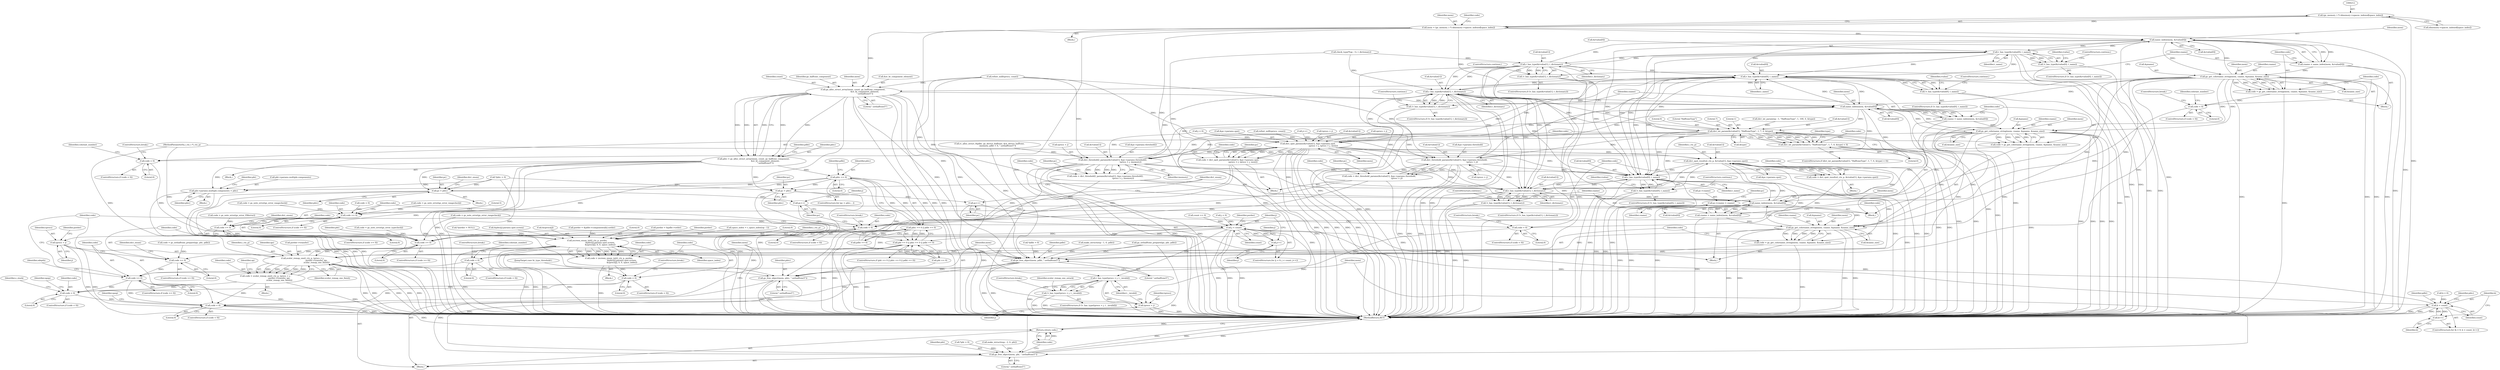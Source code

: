digraph "0_ghostscript_f5c7555c30393e64ec1f5ab0dfae5b55b3b3fc78@array" {
"1000211" [label="(Call,(gs_memory_t *) idmemory->spaces_indexed[space_index])"];
"1000209" [label="(Call,mem = (gs_memory_t *) idmemory->spaces_indexed[space_index])"];
"1000287" [label="(Call,name_index(mem, &rvalue[0]))"];
"1000269" [label="(Call,r_has_type(&rvalue[0], t_name))"];
"1000268" [label="(Call,!r_has_type(&rvalue[0], t_name))"];
"1000278" [label="(Call,r_has_type(&rvalue[1], t_dictionary))"];
"1000277" [label="(Call,!r_has_type(&rvalue[1], t_dictionary))"];
"1000455" [label="(Call,r_has_type(&rvalue[0], t_name))"];
"1000454" [label="(Call,!r_has_type(&rvalue[0], t_name))"];
"1000464" [label="(Call,r_has_type(&rvalue[1], t_dictionary))"];
"1000463" [label="(Call,!r_has_type(&rvalue[1], t_dictionary))"];
"1000473" [label="(Call,name_index(mem, &rvalue[0]))"];
"1000471" [label="(Call,cname = name_index(mem, &rvalue[0]))"];
"1000481" [label="(Call,gs_get_colorname_string(mem, cname, &pname, &name_size))"];
"1000479" [label="(Call,code = gs_get_colorname_string(mem, cname, &pname, &name_size))"];
"1000489" [label="(Call,code < 0)"];
"1000643" [label="(Call,code >= 0)"];
"1000686" [label="(Call,code >= 0)"];
"1000791" [label="(Call,code >= 0)"];
"1000983" [label="(Call,code < 0)"];
"1001013" [label="(Call,code < 0)"];
"1001029" [label="(Return,return code;)"];
"1000505" [label="(Call,pc->cname = cname)"];
"1000551" [label="(Call,dict_spot_params(&rvalue[1], &pc->params.spot,\n                                                sprocs + j, tprocs + j, mem))"];
"1000549" [label="(Call,code = dict_spot_params(&rvalue[1], &pc->params.spot,\n                                                sprocs + j, tprocs + j, mem))"];
"1000634" [label="(Call,code < 0)"];
"1000712" [label="(Call,r_has_type(&rvalue[0], t_name))"];
"1000711" [label="(Call,!r_has_type(&rvalue[0], t_name))"];
"1000721" [label="(Call,r_has_type(&rvalue[1], t_dictionary))"];
"1000720" [label="(Call,!r_has_type(&rvalue[1], t_dictionary))"];
"1000730" [label="(Call,name_index(mem, &rvalue[0]))"];
"1000728" [label="(Call,cname = name_index(mem, &rvalue[0]))"];
"1000738" [label="(Call,gs_get_colorname_string(mem, cname, &pname, &name_size))"];
"1000736" [label="(Call,code = gs_get_colorname_string(mem, cname, &pname, &name_size))"];
"1000746" [label="(Call,code < 0)"];
"1001017" [label="(Call,gs_free_object(mem, pdht, \".sethalftone5\"))"];
"1001021" [label="(Call,gs_free_object(mem, phtc, \".sethalftone5\"))"];
"1001025" [label="(Call,gs_free_object(mem, pht, \".sethalftone5\"))"];
"1000771" [label="(Call,dict_spot_results(i_ctx_p, &rvalue[1], &pc->params.spot))"];
"1000769" [label="(Call,code = dict_spot_results(i_ctx_p, &rvalue[1], &pc->params.spot))"];
"1000784" [label="(Call,code < 0)"];
"1000927" [label="(Call,zscreen_enum_init(i_ctx_p, porder,\n                                         &phtc[j].params.spot.screen,\n                                         &sprocs[j], 0, 0, space_index))"];
"1000925" [label="(Call,code = zscreen_enum_init(i_ctx_p, porder,\n                                         &phtc[j].params.spot.screen,\n                                         &sprocs[j], 0, 0, space_index))"];
"1000948" [label="(Call,code < 0)"];
"1000967" [label="(Call,zcolor_remap_one(i_ctx_p, tprocs + j,\n                                            porder->transfer, igs,\n                                            zcolor_remap_one_finish))"];
"1000965" [label="(Call,code = zcolor_remap_one(i_ctx_p, tprocs + j,\n                                            porder->transfer, igs,\n                                            zcolor_remap_one_finish))"];
"1000521" [label="(Call,dict_int_param(&rvalue[1], \"HalftoneType\", 1, 7, 0, &type))"];
"1000520" [label="(Call,dict_int_param(&rvalue[1], \"HalftoneType\", 1, 7, 0, &type) < 0)"];
"1000589" [label="(Call,dict_threshold_params(&rvalue[1], &pc->params.threshold,\n                                                        tprocs + j))"];
"1000587" [label="(Call,code = dict_threshold_params(&rvalue[1], &pc->params.threshold,\n                                                        tprocs + j))"];
"1000612" [label="(Call,dict_threshold2_params(&rvalue[1], &pc->params.threshold2,\n                                                        tprocs + j, imemory))"];
"1000610" [label="(Call,code = dict_threshold2_params(&rvalue[1], &pc->params.threshold2,\n                                                        tprocs + j, imemory))"];
"1000285" [label="(Call,cname = name_index(mem, &rvalue[0]))"];
"1000295" [label="(Call,gs_get_colorname_string(mem, cname, &pname, &name_size))"];
"1000293" [label="(Call,code = gs_get_colorname_string(mem, cname, &pname, &name_size))"];
"1000303" [label="(Call,code < 0)"];
"1000362" [label="(Call,code >= 0)"];
"1000424" [label="(Call,code >= 0)"];
"1000386" [label="(Call,gs_alloc_struct_array(mem, count, gs_halftone_component,\n                                     &st_ht_component_element,\n                                     \".sethalftone5\"))"];
"1000384" [label="(Call,phtc = gs_alloc_struct_array(mem, count, gs_halftone_component,\n                                     &st_ht_component_element,\n                                     \".sethalftone5\"))"];
"1000409" [label="(Call,phtc == 0)"];
"1000408" [label="(Call,phtc == 0 || pdht == 0)"];
"1000404" [label="(Call,pht == 0 || phtc == 0 || pdht == 0)"];
"1000437" [label="(Call,pc = phtc)"];
"1000638" [label="(Call,pc++)"];
"1000652" [label="(Call,pht->params.multiple.components = phtc)"];
"1000695" [label="(Call,pc = phtc)"];
"1000788" [label="(Call,pc++)"];
"1000852" [label="(Call,j < count)"];
"1000855" [label="(Call,j++)"];
"1000889" [label="(Call,k < count)"];
"1000892" [label="(Call,k++)"];
"1000955" [label="(Call,r_has_type(tprocs + j, t__invalid))"];
"1000954" [label="(Call,!r_has_type(tprocs + j, t__invalid))"];
"1000956" [label="(Call,tprocs + j)"];
"1000969" [label="(Call,tprocs + j)"];
"1000641" [label="(Identifier,j)"];
"1000465" [label="(Call,&rvalue[1])"];
"1000281" [label="(Identifier,rvalue)"];
"1000484" [label="(Call,&pname)"];
"1000404" [label="(Call,pht == 0 || phtc == 0 || pdht == 0)"];
"1000296" [label="(Identifier,mem)"];
"1000697" [label="(Identifier,phtc)"];
"1000640" [label="(Call,j++)"];
"1000409" [label="(Call,phtc == 0)"];
"1000710" [label="(ControlStructure,if (!r_has_type(&rvalue[0], t_name)))"];
"1000363" [label="(Identifier,code)"];
"1000425" [label="(Identifier,code)"];
"1000900" [label="(Identifier,pdht)"];
"1000637" [label="(ControlStructure,break;)"];
"1000687" [label="(Identifier,code)"];
"1000889" [label="(Call,k < count)"];
"1000613" [label="(Call,&rvalue[1])"];
"1000549" [label="(Call,code = dict_spot_params(&rvalue[1], &pc->params.spot,\n                                                sprocs + j, tprocs + j, mem))"];
"1000791" [label="(Call,code >= 0)"];
"1001028" [label="(Literal,\".sethalftone5\")"];
"1000462" [label="(ControlStructure,if (!r_has_type(&rvalue[1], t_dictionary)))"];
"1000839" [label="(Call,make_istruct(esp - 1, 0, pdht))"];
"1000386" [label="(Call,gs_alloc_struct_array(mem, count, gs_halftone_component,\n                                     &st_ht_component_element,\n                                     \".sethalftone5\"))"];
"1000267" [label="(ControlStructure,if (!r_has_type(&rvalue[0], t_name)))"];
"1000472" [label="(Identifier,cname)"];
"1000300" [label="(Call,&name_size)"];
"1000456" [label="(Call,&rvalue[0])"];
"1000726" [label="(Identifier,t_dictionary)"];
"1001027" [label="(Identifier,pht)"];
"1001014" [label="(Identifier,code)"];
"1000411" [label="(Literal,0)"];
"1000786" [label="(Literal,0)"];
"1000541" [label="(Block,)"];
"1000959" [label="(Identifier,t__invalid)"];
"1000967" [label="(Call,zcolor_remap_one(i_ctx_p, tprocs + j,\n                                            porder->transfer, igs,\n                                            zcolor_remap_one_finish))"];
"1000926" [label="(Identifier,code)"];
"1000785" [label="(Identifier,code)"];
"1000886" [label="(Call,k = 0)"];
"1000471" [label="(Call,cname = name_index(mem, &rvalue[0]))"];
"1000906" [label="(Call,porder = &pdht->components[k].corder)"];
"1000439" [label="(Identifier,phtc)"];
"1001017" [label="(Call,gs_free_object(mem, pdht, \".sethalftone5\"))"];
"1000638" [label="(Call,pc++)"];
"1000297" [label="(Identifier,cname)"];
"1000394" [label="(Identifier,pdht)"];
"1000646" [label="(Block,)"];
"1001026" [label="(Identifier,mem)"];
"1000145" [label="(Call,*pht = 0)"];
"1000413" [label="(Identifier,pdht)"];
"1000956" [label="(Call,tprocs + j)"];
"1000276" [label="(ControlStructure,if (!r_has_type(&rvalue[1], t_dictionary)))"];
"1000486" [label="(Call,&name_size)"];
"1000193" [label="(Call,check_type(*(op - 1), t_dictionary))"];
"1000746" [label="(Call,code < 0)"];
"1000720" [label="(Call,!r_has_type(&rvalue[1], t_dictionary))"];
"1000947" [label="(ControlStructure,if (code < 0))"];
"1000644" [label="(Identifier,code)"];
"1001016" [label="(Block,)"];
"1000978" [label="(Identifier,op)"];
"1000751" [label="(Identifier,colorant_number)"];
"1000605" [label="(Identifier,pc)"];
"1000927" [label="(Call,zscreen_enum_init(i_ctx_p, porder,\n                                         &phtc[j].params.spot.screen,\n                                         &sprocs[j], 0, 0, space_index))"];
"1000983" [label="(Call,code < 0)"];
"1000962" [label="(Identifier,zcolor_remap_one_ostack)"];
"1001018" [label="(Identifier,mem)"];
"1000748" [label="(Literal,0)"];
"1000610" [label="(Call,code = dict_threshold2_params(&rvalue[1], &pc->params.threshold2,\n                                                        tprocs + j, imemory))"];
"1000719" [label="(ControlStructure,if (!r_has_type(&rvalue[1], t_dictionary)))"];
"1000393" [label="(Call,rc_alloc_struct_0(pdht, gx_device_halftone, &st_device_halftone,\n                          imemory, pdht = 0, \".sethalftone5\"))"];
"1001025" [label="(Call,gs_free_object(mem, pht, \".sethalftone5\"))"];
"1000790" [label="(ControlStructure,if (code >= 0))"];
"1000944" [label="(Literal,0)"];
"1000392" [label="(Literal,\".sethalftone5\")"];
"1000920" [label="(Identifier,phtc)"];
"1000488" [label="(ControlStructure,if (code < 0))"];
"1000551" [label="(Call,dict_spot_params(&rvalue[1], &pc->params.spot,\n                                                sprocs + j, tprocs + j, mem))"];
"1000277" [label="(Call,!r_has_type(&rvalue[1], t_dictionary))"];
"1000543" [label="(Call,code = gs_note_error(gs_error_rangecheck))"];
"1000985" [label="(Literal,0)"];
"1000722" [label="(Call,&rvalue[1])"];
"1000789" [label="(Identifier,pc)"];
"1000696" [label="(Identifier,pc)"];
"1000455" [label="(Call,r_has_type(&rvalue[0], t_name))"];
"1000302" [label="(ControlStructure,if (code < 0))"];
"1000519" [label="(ControlStructure,if (dict_int_param(&rvalue[1], \"HalftoneType\", 1, 7, 0, &type) < 0))"];
"1000971" [label="(Identifier,j)"];
"1000213" [label="(Call,idmemory->spaces_indexed[space_index])"];
"1000385" [label="(Identifier,phtc)"];
"1000833" [label="(Call,make_istruct(esp - 2, 0, pht))"];
"1000210" [label="(Identifier,mem)"];
"1000975" [label="(Identifier,igs)"];
"1000868" [label="(Call,porder = &pdht->order)"];
"1000424" [label="(Call,code >= 0)"];
"1000893" [label="(Identifier,k)"];
"1000951" [label="(ControlStructure,break;)"];
"1000929" [label="(Identifier,porder)"];
"1000848" [label="(ControlStructure,for (j = 0; j < count; j++))"];
"1000953" [label="(ControlStructure,if (!r_has_type(tprocs + j, t__invalid)))"];
"1000770" [label="(Identifier,code)"];
"1000952" [label="(JumpTarget,case ht_type_threshold:)"];
"1000445" [label="(Identifier,dict_enum)"];
"1000955" [label="(Call,r_has_type(tprocs + j, t__invalid))"];
"1000948" [label="(Call,code < 0)"];
"1000364" [label="(Literal,0)"];
"1000688" [label="(Literal,0)"];
"1000417" [label="(Identifier,j)"];
"1000408" [label="(Call,phtc == 0 || pdht == 0)"];
"1000980" [label="(ControlStructure,break;)"];
"1000405" [label="(Call,pht == 0)"];
"1000203" [label="(Call,space_index = r_space_index(op - 1))"];
"1000712" [label="(Call,r_has_type(&rvalue[0], t_name))"];
"1000772" [label="(Identifier,i_ctx_p)"];
"1000284" [label="(ControlStructure,continue;)"];
"1000729" [label="(Identifier,cname)"];
"1000491" [label="(Literal,0)"];
"1000520" [label="(Call,dict_int_param(&rvalue[1], \"HalftoneType\", 1, 7, 0, &type) < 0)"];
"1000787" [label="(ControlStructure,break;)"];
"1001015" [label="(Literal,0)"];
"1000783" [label="(ControlStructure,if (code < 0))"];
"1000945" [label="(Literal,0)"];
"1000960" [label="(Block,)"];
"1000891" [label="(Identifier,count)"];
"1000219" [label="(Identifier,code)"];
"1000512" [label="(Identifier,pc)"];
"1000469" [label="(Identifier,t_dictionary)"];
"1000209" [label="(Call,mem = (gs_memory_t *) idmemory->spaces_indexed[space_index])"];
"1000275" [label="(ControlStructure,continue;)"];
"1001012" [label="(ControlStructure,if (code < 0))"];
"1000475" [label="(Call,&rvalue[0])"];
"1000685" [label="(ControlStructure,if (code >= 0))"];
"1000745" [label="(ControlStructure,if (code < 0))"];
"1000652" [label="(Call,pht->params.multiple.components = phtc)"];
"1000274" [label="(Identifier,t_name)"];
"1000134" [label="(Call,*phtc = 0)"];
"1000711" [label="(Call,!r_has_type(&rvalue[0], t_name))"];
"1000984" [label="(Identifier,code)"];
"1000298" [label="(Call,&pname)"];
"1000220" [label="(Call,dict_int_param(op - 1, \"HalftoneType\", 1, 100, 0, &type))"];
"1000982" [label="(ControlStructure,if (code < 0))"];
"1000470" [label="(ControlStructure,continue;)"];
"1000717" [label="(Identifier,t_name)"];
"1000473" [label="(Call,name_index(mem, &rvalue[0]))"];
"1000721" [label="(Call,r_has_type(&rvalue[1], t_dictionary))"];
"1000639" [label="(Identifier,pc)"];
"1001024" [label="(Literal,\".sethalftone5\")"];
"1000489" [label="(Call,code < 0)"];
"1000126" [label="(MethodParameterIn,i_ctx_t *i_ctx_p)"];
"1000768" [label="(Block,)"];
"1000532" [label="(Literal,0)"];
"1000633" [label="(ControlStructure,if (code < 0))"];
"1000730" [label="(Call,name_index(mem, &rvalue[0]))"];
"1000463" [label="(Call,!r_has_type(&rvalue[1], t_dictionary))"];
"1000303" [label="(Call,code < 0)"];
"1000341" [label="(Call,code = gs_note_error(gs_error_rangecheck))"];
"1000739" [label="(Identifier,mem)"];
"1000724" [label="(Identifier,rvalue)"];
"1000285" [label="(Call,cname = name_index(mem, &rvalue[0]))"];
"1000295" [label="(Call,gs_get_colorname_string(mem, cname, &pname, &name_size))"];
"1000269" [label="(Call,r_has_type(&rvalue[0], t_name))"];
"1000792" [label="(Identifier,code)"];
"1000849" [label="(Call,j = 0)"];
"1000474" [label="(Identifier,mem)"];
"1000255" [label="(Block,)"];
"1000727" [label="(ControlStructure,continue;)"];
"1000460" [label="(Identifier,t_name)"];
"1000695" [label="(Call,pc = phtc)"];
"1000279" [label="(Call,&rvalue[1])"];
"1000612" [label="(Call,dict_threshold2_params(&rvalue[1], &pc->params.threshold2,\n                                                        tprocs + j, imemory))"];
"1000771" [label="(Call,dict_spot_results(i_ctx_p, &rvalue[1], &pc->params.spot))"];
"1000740" [label="(Identifier,cname)"];
"1000600" [label="(Call,tprocs + j)"];
"1000550" [label="(Identifier,code)"];
"1000635" [label="(Identifier,code)"];
"1001022" [label="(Identifier,mem)"];
"1000426" [label="(Literal,0)"];
"1000885" [label="(ControlStructure,for (k = 0; k < count; k++))"];
"1000483" [label="(Identifier,cname)"];
"1000365" [label="(Block,)"];
"1000438" [label="(Identifier,pc)"];
"1000362" [label="(Call,code >= 0)"];
"1000925" [label="(Call,code = zscreen_enum_init(i_ctx_p, porder,\n                                         &phtc[j].params.spot.screen,\n                                         &sprocs[j], 0, 0, space_index))"];
"1000694" [label="(ControlStructure,for (pc = phtc; ; ))"];
"1000856" [label="(Identifier,j)"];
"1000283" [label="(Identifier,t_dictionary)"];
"1000565" [label="(Call,tprocs + j)"];
"1000268" [label="(Call,!r_has_type(&rvalue[0], t_name))"];
"1000588" [label="(Identifier,code)"];
"1000860" [label="(Identifier,porder)"];
"1000412" [label="(Call,pdht == 0)"];
"1000634" [label="(Call,code < 0)"];
"1000737" [label="(Identifier,code)"];
"1000972" [label="(Call,porder->transfer)"];
"1000698" [label="(Block,)"];
"1000387" [label="(Identifier,mem)"];
"1000853" [label="(Identifier,j)"];
"1000957" [label="(Identifier,tprocs)"];
"1000660" [label="(Identifier,phtc)"];
"1000954" [label="(Call,!r_has_type(tprocs + j, t__invalid))"];
"1000793" [label="(Literal,0)"];
"1000966" [label="(Identifier,code)"];
"1000270" [label="(Call,&rvalue[0])"];
"1000552" [label="(Call,&rvalue[1])"];
"1000797" [label="(Identifier,odepth)"];
"1000308" [label="(Identifier,colorant_number)"];
"1000464" [label="(Call,r_has_type(&rvalue[1], t_dictionary))"];
"1000973" [label="(Identifier,porder)"];
"1000691" [label="(Identifier,dict_enum)"];
"1000741" [label="(Call,&pname)"];
"1000305" [label="(Literal,0)"];
"1000357" [label="(Call,code = gs_note_error(gs_error_rangecheck))"];
"1000645" [label="(Literal,0)"];
"1000989" [label="(Identifier,o_stack)"];
"1000522" [label="(Call,&rvalue[1])"];
"1000494" [label="(Identifier,colorant_number)"];
"1000530" [label="(Call,&type)"];
"1000626" [label="(Identifier,imemory)"];
"1000211" [label="(Call,(gs_memory_t *) idmemory->spaces_indexed[space_index])"];
"1000287" [label="(Call,name_index(mem, &rvalue[0]))"];
"1000731" [label="(Identifier,mem)"];
"1000149" [label="(Call,*pdht = 0)"];
"1000371" [label="(Call,refset_null(tprocs, count))"];
"1000492" [label="(ControlStructure,break;)"];
"1000367" [label="(Literal,5)"];
"1000718" [label="(ControlStructure,continue;)"];
"1001032" [label="(Identifier,npop)"];
"1001030" [label="(Identifier,code)"];
"1000479" [label="(Call,code = gs_get_colorname_string(mem, cname, &pname, &name_size))"];
"1000642" [label="(ControlStructure,if (code >= 0))"];
"1000665" [label="(Identifier,pht)"];
"1000433" [label="(Block,)"];
"1000968" [label="(Identifier,i_ctx_p)"];
"1000304" [label="(Identifier,code)"];
"1000617" [label="(Call,&pc->params.threshold2)"];
"1000231" [label="(Call,code < 0)"];
"1001010" [label="(Identifier,npop)"];
"1000437" [label="(Call,pc = phtc)"];
"1000509" [label="(Identifier,cname)"];
"1000127" [label="(Block,)"];
"1000562" [label="(Call,sprocs + j)"];
"1000928" [label="(Identifier,i_ctx_p)"];
"1000859" [label="(Call,*porder = NULL)"];
"1000653" [label="(Call,pht->params.multiple.components)"];
"1000949" [label="(Identifier,code)"];
"1000390" [label="(Call,&st_ht_component_element)"];
"1000289" [label="(Call,&rvalue[0])"];
"1000587" [label="(Call,code = dict_threshold_params(&rvalue[1], &pc->params.threshold,\n                                                        tprocs + j))"];
"1000286" [label="(Identifier,cname)"];
"1000623" [label="(Call,tprocs + j)"];
"1000679" [label="(Call,code = gs_sethalftone_prepare(igs, pht, pdht))"];
"1000611" [label="(Identifier,code)"];
"1000403" [label="(ControlStructure,if (pht == 0 || phtc == 0 || pdht == 0))"];
"1000892" [label="(Call,k++)"];
"1000454" [label="(Call,!r_has_type(&rvalue[0], t_name))"];
"1000506" [label="(Call,pc->cname)"];
"1000490" [label="(Identifier,code)"];
"1000852" [label="(Call,j < count)"];
"1000361" [label="(ControlStructure,if (code >= 0))"];
"1000950" [label="(Literal,0)"];
"1000594" [label="(Call,&pc->params.threshold)"];
"1000529" [label="(Literal,0)"];
"1000590" [label="(Call,&rvalue[1])"];
"1000965" [label="(Call,code = zcolor_remap_one(i_ctx_p, tprocs + j,\n                                            porder->transfer, igs,\n                                            zcolor_remap_one_finish))"];
"1000556" [label="(Call,&pc->params.spot)"];
"1000480" [label="(Identifier,code)"];
"1000384" [label="(Call,phtc = gs_alloc_struct_array(mem, count, gs_halftone_component,\n                                     &st_ht_component_element,\n                                     \".sethalftone5\"))"];
"1000681" [label="(Call,gs_sethalftone_prepare(igs, pht, pdht))"];
"1000738" [label="(Call,gs_get_colorname_string(mem, cname, &pname, &name_size))"];
"1000526" [label="(Literal,\"HalftoneType\")"];
"1000294" [label="(Identifier,code)"];
"1000534" [label="(Call,code = gs_note_error(gs_error_typecheck))"];
"1000855" [label="(Call,j++)"];
"1000930" [label="(Call,&phtc[j].params.spot.screen)"];
"1000736" [label="(Call,code = gs_get_colorname_string(mem, cname, &pname, &name_size))"];
"1000777" [label="(Call,&pc->params.spot)"];
"1000923" [label="(Block,)"];
"1000528" [label="(Literal,7)"];
"1000348" [label="(Call,count == 0)"];
"1000784" [label="(Call,code < 0)"];
"1000769" [label="(Call,code = dict_spot_results(i_ctx_p, &rvalue[1], &pc->params.spot))"];
"1000713" [label="(Call,&rvalue[0])"];
"1001023" [label="(Identifier,phtc)"];
"1000440" [label="(Block,)"];
"1000946" [label="(Identifier,space_index)"];
"1000467" [label="(Identifier,rvalue)"];
"1000749" [label="(ControlStructure,break;)"];
"1000969" [label="(Call,tprocs + j)"];
"1000527" [label="(Literal,1)"];
"1000636" [label="(Literal,0)"];
"1000958" [label="(Identifier,j)"];
"1001021" [label="(Call,gs_free_object(mem, phtc, \".sethalftone5\"))"];
"1001029" [label="(Return,return code;)"];
"1000728" [label="(Call,cname = name_index(mem, &rvalue[0]))"];
"1000747" [label="(Identifier,code)"];
"1000940" [label="(Call,&sprocs[j])"];
"1000589" [label="(Call,dict_threshold_params(&rvalue[1], &pc->params.threshold,\n                                                        tprocs + j))"];
"1000629" [label="(Identifier,pc)"];
"1000574" [label="(Identifier,pc)"];
"1000429" [label="(Identifier,dict_enum)"];
"1000788" [label="(Call,pc++)"];
"1001042" [label="(MethodReturn,RET)"];
"1000643" [label="(Call,code >= 0)"];
"1000423" [label="(ControlStructure,if (code >= 0))"];
"1000743" [label="(Call,&name_size)"];
"1001019" [label="(Identifier,pdht)"];
"1000540" [label="(Identifier,type)"];
"1000732" [label="(Call,&rvalue[0])"];
"1000976" [label="(Identifier,zcolor_remap_one_finish)"];
"1000306" [label="(ControlStructure,break;)"];
"1000970" [label="(Identifier,tprocs)"];
"1000461" [label="(ControlStructure,continue;)"];
"1000521" [label="(Call,dict_int_param(&rvalue[1], \"HalftoneType\", 1, 7, 0, &type))"];
"1001013" [label="(Call,code < 0)"];
"1000453" [label="(ControlStructure,if (!r_has_type(&rvalue[0], t_name)))"];
"1001020" [label="(Literal,\".sethalftone5\")"];
"1000482" [label="(Identifier,mem)"];
"1000288" [label="(Identifier,mem)"];
"1000773" [label="(Call,&rvalue[1])"];
"1000505" [label="(Call,pc->cname = cname)"];
"1000278" [label="(Call,r_has_type(&rvalue[1], t_dictionary))"];
"1000535" [label="(Identifier,code)"];
"1000419" [label="(Call,code = gs_note_error(gs_error_VMerror))"];
"1000388" [label="(Identifier,count)"];
"1000389" [label="(Identifier,gs_halftone_component)"];
"1000686" [label="(Call,code >= 0)"];
"1000410" [label="(Identifier,phtc)"];
"1000434" [label="(Call,j = 0)"];
"1000702" [label="(Identifier,dict_enum)"];
"1000890" [label="(Identifier,k)"];
"1000568" [label="(Identifier,mem)"];
"1000481" [label="(Call,gs_get_colorname_string(mem, cname, &pname, &name_size))"];
"1000649" [label="(Identifier,pht)"];
"1000368" [label="(Call,refset_null(sprocs, count))"];
"1000293" [label="(Call,code = gs_get_colorname_string(mem, cname, &pname, &name_size))"];
"1000854" [label="(Identifier,count)"];
"1000211" -> "1000209"  [label="AST: "];
"1000211" -> "1000213"  [label="CFG: "];
"1000212" -> "1000211"  [label="AST: "];
"1000213" -> "1000211"  [label="AST: "];
"1000209" -> "1000211"  [label="CFG: "];
"1000211" -> "1001042"  [label="DDG: "];
"1000211" -> "1000209"  [label="DDG: "];
"1000209" -> "1000127"  [label="AST: "];
"1000210" -> "1000209"  [label="AST: "];
"1000219" -> "1000209"  [label="CFG: "];
"1000209" -> "1001042"  [label="DDG: "];
"1000209" -> "1001042"  [label="DDG: "];
"1000209" -> "1000287"  [label="DDG: "];
"1000209" -> "1000386"  [label="DDG: "];
"1000209" -> "1000473"  [label="DDG: "];
"1000209" -> "1000730"  [label="DDG: "];
"1000209" -> "1001017"  [label="DDG: "];
"1000287" -> "1000285"  [label="AST: "];
"1000287" -> "1000289"  [label="CFG: "];
"1000288" -> "1000287"  [label="AST: "];
"1000289" -> "1000287"  [label="AST: "];
"1000285" -> "1000287"  [label="CFG: "];
"1000287" -> "1001042"  [label="DDG: "];
"1000287" -> "1000269"  [label="DDG: "];
"1000287" -> "1000285"  [label="DDG: "];
"1000287" -> "1000285"  [label="DDG: "];
"1000295" -> "1000287"  [label="DDG: "];
"1000269" -> "1000287"  [label="DDG: "];
"1000278" -> "1000287"  [label="DDG: "];
"1000287" -> "1000295"  [label="DDG: "];
"1000287" -> "1000455"  [label="DDG: "];
"1000287" -> "1000712"  [label="DDG: "];
"1000269" -> "1000268"  [label="AST: "];
"1000269" -> "1000274"  [label="CFG: "];
"1000270" -> "1000269"  [label="AST: "];
"1000274" -> "1000269"  [label="AST: "];
"1000268" -> "1000269"  [label="CFG: "];
"1000269" -> "1001042"  [label="DDG: "];
"1000269" -> "1001042"  [label="DDG: "];
"1000269" -> "1000268"  [label="DDG: "];
"1000269" -> "1000268"  [label="DDG: "];
"1000278" -> "1000269"  [label="DDG: "];
"1000269" -> "1000278"  [label="DDG: "];
"1000269" -> "1000455"  [label="DDG: "];
"1000269" -> "1000455"  [label="DDG: "];
"1000269" -> "1000712"  [label="DDG: "];
"1000269" -> "1000712"  [label="DDG: "];
"1000268" -> "1000267"  [label="AST: "];
"1000275" -> "1000268"  [label="CFG: "];
"1000281" -> "1000268"  [label="CFG: "];
"1000268" -> "1001042"  [label="DDG: "];
"1000268" -> "1001042"  [label="DDG: "];
"1000278" -> "1000277"  [label="AST: "];
"1000278" -> "1000283"  [label="CFG: "];
"1000279" -> "1000278"  [label="AST: "];
"1000283" -> "1000278"  [label="AST: "];
"1000277" -> "1000278"  [label="CFG: "];
"1000278" -> "1001042"  [label="DDG: "];
"1000278" -> "1001042"  [label="DDG: "];
"1000278" -> "1000277"  [label="DDG: "];
"1000278" -> "1000277"  [label="DDG: "];
"1000193" -> "1000278"  [label="DDG: "];
"1000278" -> "1000455"  [label="DDG: "];
"1000278" -> "1000464"  [label="DDG: "];
"1000278" -> "1000464"  [label="DDG: "];
"1000278" -> "1000712"  [label="DDG: "];
"1000278" -> "1000721"  [label="DDG: "];
"1000278" -> "1000721"  [label="DDG: "];
"1000277" -> "1000276"  [label="AST: "];
"1000284" -> "1000277"  [label="CFG: "];
"1000286" -> "1000277"  [label="CFG: "];
"1000277" -> "1001042"  [label="DDG: "];
"1000277" -> "1001042"  [label="DDG: "];
"1000455" -> "1000454"  [label="AST: "];
"1000455" -> "1000460"  [label="CFG: "];
"1000456" -> "1000455"  [label="AST: "];
"1000460" -> "1000455"  [label="AST: "];
"1000454" -> "1000455"  [label="CFG: "];
"1000455" -> "1001042"  [label="DDG: "];
"1000455" -> "1001042"  [label="DDG: "];
"1000455" -> "1000454"  [label="DDG: "];
"1000455" -> "1000454"  [label="DDG: "];
"1000464" -> "1000455"  [label="DDG: "];
"1000589" -> "1000455"  [label="DDG: "];
"1000473" -> "1000455"  [label="DDG: "];
"1000551" -> "1000455"  [label="DDG: "];
"1000612" -> "1000455"  [label="DDG: "];
"1000521" -> "1000455"  [label="DDG: "];
"1000455" -> "1000464"  [label="DDG: "];
"1000455" -> "1000473"  [label="DDG: "];
"1000455" -> "1000712"  [label="DDG: "];
"1000455" -> "1000712"  [label="DDG: "];
"1000454" -> "1000453"  [label="AST: "];
"1000461" -> "1000454"  [label="CFG: "];
"1000467" -> "1000454"  [label="CFG: "];
"1000454" -> "1001042"  [label="DDG: "];
"1000454" -> "1001042"  [label="DDG: "];
"1000464" -> "1000463"  [label="AST: "];
"1000464" -> "1000469"  [label="CFG: "];
"1000465" -> "1000464"  [label="AST: "];
"1000469" -> "1000464"  [label="AST: "];
"1000463" -> "1000464"  [label="CFG: "];
"1000464" -> "1001042"  [label="DDG: "];
"1000464" -> "1001042"  [label="DDG: "];
"1000464" -> "1000463"  [label="DDG: "];
"1000464" -> "1000463"  [label="DDG: "];
"1000589" -> "1000464"  [label="DDG: "];
"1000551" -> "1000464"  [label="DDG: "];
"1000612" -> "1000464"  [label="DDG: "];
"1000521" -> "1000464"  [label="DDG: "];
"1000193" -> "1000464"  [label="DDG: "];
"1000464" -> "1000473"  [label="DDG: "];
"1000464" -> "1000521"  [label="DDG: "];
"1000464" -> "1000712"  [label="DDG: "];
"1000464" -> "1000721"  [label="DDG: "];
"1000464" -> "1000721"  [label="DDG: "];
"1000463" -> "1000462"  [label="AST: "];
"1000470" -> "1000463"  [label="CFG: "];
"1000472" -> "1000463"  [label="CFG: "];
"1000463" -> "1001042"  [label="DDG: "];
"1000463" -> "1001042"  [label="DDG: "];
"1000473" -> "1000471"  [label="AST: "];
"1000473" -> "1000475"  [label="CFG: "];
"1000474" -> "1000473"  [label="AST: "];
"1000475" -> "1000473"  [label="AST: "];
"1000471" -> "1000473"  [label="CFG: "];
"1000473" -> "1001042"  [label="DDG: "];
"1000473" -> "1000471"  [label="DDG: "];
"1000473" -> "1000471"  [label="DDG: "];
"1000295" -> "1000473"  [label="DDG: "];
"1000386" -> "1000473"  [label="DDG: "];
"1000481" -> "1000473"  [label="DDG: "];
"1000551" -> "1000473"  [label="DDG: "];
"1000473" -> "1000481"  [label="DDG: "];
"1000473" -> "1000521"  [label="DDG: "];
"1000473" -> "1000551"  [label="DDG: "];
"1000473" -> "1000589"  [label="DDG: "];
"1000473" -> "1000612"  [label="DDG: "];
"1000473" -> "1000712"  [label="DDG: "];
"1000471" -> "1000440"  [label="AST: "];
"1000472" -> "1000471"  [label="AST: "];
"1000480" -> "1000471"  [label="CFG: "];
"1000471" -> "1001042"  [label="DDG: "];
"1000471" -> "1000481"  [label="DDG: "];
"1000481" -> "1000479"  [label="AST: "];
"1000481" -> "1000486"  [label="CFG: "];
"1000482" -> "1000481"  [label="AST: "];
"1000483" -> "1000481"  [label="AST: "];
"1000484" -> "1000481"  [label="AST: "];
"1000486" -> "1000481"  [label="AST: "];
"1000479" -> "1000481"  [label="CFG: "];
"1000481" -> "1001042"  [label="DDG: "];
"1000481" -> "1001042"  [label="DDG: "];
"1000481" -> "1001042"  [label="DDG: "];
"1000481" -> "1001042"  [label="DDG: "];
"1000481" -> "1000479"  [label="DDG: "];
"1000481" -> "1000479"  [label="DDG: "];
"1000481" -> "1000479"  [label="DDG: "];
"1000481" -> "1000479"  [label="DDG: "];
"1000295" -> "1000481"  [label="DDG: "];
"1000295" -> "1000481"  [label="DDG: "];
"1000481" -> "1000505"  [label="DDG: "];
"1000481" -> "1000551"  [label="DDG: "];
"1000481" -> "1000730"  [label="DDG: "];
"1000481" -> "1000738"  [label="DDG: "];
"1000481" -> "1000738"  [label="DDG: "];
"1000481" -> "1001017"  [label="DDG: "];
"1000479" -> "1000440"  [label="AST: "];
"1000480" -> "1000479"  [label="AST: "];
"1000490" -> "1000479"  [label="CFG: "];
"1000479" -> "1001042"  [label="DDG: "];
"1000479" -> "1000489"  [label="DDG: "];
"1000489" -> "1000488"  [label="AST: "];
"1000489" -> "1000491"  [label="CFG: "];
"1000490" -> "1000489"  [label="AST: "];
"1000491" -> "1000489"  [label="AST: "];
"1000492" -> "1000489"  [label="CFG: "];
"1000494" -> "1000489"  [label="CFG: "];
"1000489" -> "1000643"  [label="DDG: "];
"1000643" -> "1000642"  [label="AST: "];
"1000643" -> "1000645"  [label="CFG: "];
"1000644" -> "1000643"  [label="AST: "];
"1000645" -> "1000643"  [label="AST: "];
"1000649" -> "1000643"  [label="CFG: "];
"1000687" -> "1000643"  [label="CFG: "];
"1000549" -> "1000643"  [label="DDG: "];
"1000587" -> "1000643"  [label="DDG: "];
"1000610" -> "1000643"  [label="DDG: "];
"1000424" -> "1000643"  [label="DDG: "];
"1000634" -> "1000643"  [label="DDG: "];
"1000543" -> "1000643"  [label="DDG: "];
"1000534" -> "1000643"  [label="DDG: "];
"1000643" -> "1000686"  [label="DDG: "];
"1000686" -> "1000685"  [label="AST: "];
"1000686" -> "1000688"  [label="CFG: "];
"1000687" -> "1000686"  [label="AST: "];
"1000688" -> "1000686"  [label="AST: "];
"1000691" -> "1000686"  [label="CFG: "];
"1000792" -> "1000686"  [label="CFG: "];
"1000679" -> "1000686"  [label="DDG: "];
"1000686" -> "1000791"  [label="DDG: "];
"1000791" -> "1000790"  [label="AST: "];
"1000791" -> "1000793"  [label="CFG: "];
"1000792" -> "1000791"  [label="AST: "];
"1000793" -> "1000791"  [label="AST: "];
"1000797" -> "1000791"  [label="CFG: "];
"1001014" -> "1000791"  [label="CFG: "];
"1000791" -> "1001042"  [label="DDG: "];
"1000784" -> "1000791"  [label="DDG: "];
"1000746" -> "1000791"  [label="DDG: "];
"1000791" -> "1000983"  [label="DDG: "];
"1000791" -> "1001013"  [label="DDG: "];
"1000983" -> "1000982"  [label="AST: "];
"1000983" -> "1000985"  [label="CFG: "];
"1000984" -> "1000983"  [label="AST: "];
"1000985" -> "1000983"  [label="AST: "];
"1000989" -> "1000983"  [label="CFG: "];
"1001010" -> "1000983"  [label="CFG: "];
"1000965" -> "1000983"  [label="DDG: "];
"1000948" -> "1000983"  [label="DDG: "];
"1000983" -> "1001013"  [label="DDG: "];
"1001013" -> "1001012"  [label="AST: "];
"1001013" -> "1001015"  [label="CFG: "];
"1001014" -> "1001013"  [label="AST: "];
"1001015" -> "1001013"  [label="AST: "];
"1001018" -> "1001013"  [label="CFG: "];
"1001032" -> "1001013"  [label="CFG: "];
"1001013" -> "1001042"  [label="DDG: "];
"1001013" -> "1001042"  [label="DDG: "];
"1000965" -> "1001013"  [label="DDG: "];
"1000948" -> "1001013"  [label="DDG: "];
"1001013" -> "1001029"  [label="DDG: "];
"1001029" -> "1001016"  [label="AST: "];
"1001029" -> "1001030"  [label="CFG: "];
"1001030" -> "1001029"  [label="AST: "];
"1001042" -> "1001029"  [label="CFG: "];
"1001029" -> "1001042"  [label="DDG: "];
"1001030" -> "1001029"  [label="DDG: "];
"1000505" -> "1000440"  [label="AST: "];
"1000505" -> "1000509"  [label="CFG: "];
"1000506" -> "1000505"  [label="AST: "];
"1000509" -> "1000505"  [label="AST: "];
"1000512" -> "1000505"  [label="CFG: "];
"1000505" -> "1001042"  [label="DDG: "];
"1000505" -> "1001042"  [label="DDG: "];
"1000551" -> "1000549"  [label="AST: "];
"1000551" -> "1000568"  [label="CFG: "];
"1000552" -> "1000551"  [label="AST: "];
"1000556" -> "1000551"  [label="AST: "];
"1000562" -> "1000551"  [label="AST: "];
"1000565" -> "1000551"  [label="AST: "];
"1000568" -> "1000551"  [label="AST: "];
"1000549" -> "1000551"  [label="CFG: "];
"1000551" -> "1001042"  [label="DDG: "];
"1000551" -> "1001042"  [label="DDG: "];
"1000551" -> "1001042"  [label="DDG: "];
"1000551" -> "1001042"  [label="DDG: "];
"1000551" -> "1001042"  [label="DDG: "];
"1000551" -> "1000549"  [label="DDG: "];
"1000551" -> "1000549"  [label="DDG: "];
"1000551" -> "1000549"  [label="DDG: "];
"1000551" -> "1000549"  [label="DDG: "];
"1000551" -> "1000549"  [label="DDG: "];
"1000521" -> "1000551"  [label="DDG: "];
"1000368" -> "1000551"  [label="DDG: "];
"1000640" -> "1000551"  [label="DDG: "];
"1000434" -> "1000551"  [label="DDG: "];
"1000371" -> "1000551"  [label="DDG: "];
"1000551" -> "1000712"  [label="DDG: "];
"1000551" -> "1000721"  [label="DDG: "];
"1000551" -> "1000730"  [label="DDG: "];
"1000551" -> "1000771"  [label="DDG: "];
"1000551" -> "1001017"  [label="DDG: "];
"1000549" -> "1000541"  [label="AST: "];
"1000550" -> "1000549"  [label="AST: "];
"1000574" -> "1000549"  [label="CFG: "];
"1000549" -> "1001042"  [label="DDG: "];
"1000549" -> "1000634"  [label="DDG: "];
"1000634" -> "1000633"  [label="AST: "];
"1000634" -> "1000636"  [label="CFG: "];
"1000635" -> "1000634"  [label="AST: "];
"1000636" -> "1000634"  [label="AST: "];
"1000637" -> "1000634"  [label="CFG: "];
"1000639" -> "1000634"  [label="CFG: "];
"1000587" -> "1000634"  [label="DDG: "];
"1000610" -> "1000634"  [label="DDG: "];
"1000543" -> "1000634"  [label="DDG: "];
"1000712" -> "1000711"  [label="AST: "];
"1000712" -> "1000717"  [label="CFG: "];
"1000713" -> "1000712"  [label="AST: "];
"1000717" -> "1000712"  [label="AST: "];
"1000711" -> "1000712"  [label="CFG: "];
"1000712" -> "1001042"  [label="DDG: "];
"1000712" -> "1001042"  [label="DDG: "];
"1000712" -> "1000711"  [label="DDG: "];
"1000712" -> "1000711"  [label="DDG: "];
"1000771" -> "1000712"  [label="DDG: "];
"1000589" -> "1000712"  [label="DDG: "];
"1000721" -> "1000712"  [label="DDG: "];
"1000730" -> "1000712"  [label="DDG: "];
"1000612" -> "1000712"  [label="DDG: "];
"1000521" -> "1000712"  [label="DDG: "];
"1000712" -> "1000721"  [label="DDG: "];
"1000712" -> "1000730"  [label="DDG: "];
"1000711" -> "1000710"  [label="AST: "];
"1000718" -> "1000711"  [label="CFG: "];
"1000724" -> "1000711"  [label="CFG: "];
"1000711" -> "1001042"  [label="DDG: "];
"1000711" -> "1001042"  [label="DDG: "];
"1000721" -> "1000720"  [label="AST: "];
"1000721" -> "1000726"  [label="CFG: "];
"1000722" -> "1000721"  [label="AST: "];
"1000726" -> "1000721"  [label="AST: "];
"1000720" -> "1000721"  [label="CFG: "];
"1000721" -> "1001042"  [label="DDG: "];
"1000721" -> "1001042"  [label="DDG: "];
"1000721" -> "1000720"  [label="DDG: "];
"1000721" -> "1000720"  [label="DDG: "];
"1000771" -> "1000721"  [label="DDG: "];
"1000589" -> "1000721"  [label="DDG: "];
"1000612" -> "1000721"  [label="DDG: "];
"1000521" -> "1000721"  [label="DDG: "];
"1000193" -> "1000721"  [label="DDG: "];
"1000721" -> "1000730"  [label="DDG: "];
"1000721" -> "1000771"  [label="DDG: "];
"1000720" -> "1000719"  [label="AST: "];
"1000727" -> "1000720"  [label="CFG: "];
"1000729" -> "1000720"  [label="CFG: "];
"1000720" -> "1001042"  [label="DDG: "];
"1000720" -> "1001042"  [label="DDG: "];
"1000730" -> "1000728"  [label="AST: "];
"1000730" -> "1000732"  [label="CFG: "];
"1000731" -> "1000730"  [label="AST: "];
"1000732" -> "1000730"  [label="AST: "];
"1000728" -> "1000730"  [label="CFG: "];
"1000730" -> "1001042"  [label="DDG: "];
"1000730" -> "1000728"  [label="DDG: "];
"1000730" -> "1000728"  [label="DDG: "];
"1000295" -> "1000730"  [label="DDG: "];
"1000738" -> "1000730"  [label="DDG: "];
"1000386" -> "1000730"  [label="DDG: "];
"1000730" -> "1000738"  [label="DDG: "];
"1000730" -> "1000771"  [label="DDG: "];
"1000728" -> "1000698"  [label="AST: "];
"1000729" -> "1000728"  [label="AST: "];
"1000737" -> "1000728"  [label="CFG: "];
"1000728" -> "1001042"  [label="DDG: "];
"1000728" -> "1000738"  [label="DDG: "];
"1000738" -> "1000736"  [label="AST: "];
"1000738" -> "1000743"  [label="CFG: "];
"1000739" -> "1000738"  [label="AST: "];
"1000740" -> "1000738"  [label="AST: "];
"1000741" -> "1000738"  [label="AST: "];
"1000743" -> "1000738"  [label="AST: "];
"1000736" -> "1000738"  [label="CFG: "];
"1000738" -> "1001042"  [label="DDG: "];
"1000738" -> "1001042"  [label="DDG: "];
"1000738" -> "1001042"  [label="DDG: "];
"1000738" -> "1001042"  [label="DDG: "];
"1000738" -> "1000736"  [label="DDG: "];
"1000738" -> "1000736"  [label="DDG: "];
"1000738" -> "1000736"  [label="DDG: "];
"1000738" -> "1000736"  [label="DDG: "];
"1000295" -> "1000738"  [label="DDG: "];
"1000295" -> "1000738"  [label="DDG: "];
"1000738" -> "1001017"  [label="DDG: "];
"1000736" -> "1000698"  [label="AST: "];
"1000737" -> "1000736"  [label="AST: "];
"1000747" -> "1000736"  [label="CFG: "];
"1000736" -> "1001042"  [label="DDG: "];
"1000736" -> "1000746"  [label="DDG: "];
"1000746" -> "1000745"  [label="AST: "];
"1000746" -> "1000748"  [label="CFG: "];
"1000747" -> "1000746"  [label="AST: "];
"1000748" -> "1000746"  [label="AST: "];
"1000749" -> "1000746"  [label="CFG: "];
"1000751" -> "1000746"  [label="CFG: "];
"1001017" -> "1001016"  [label="AST: "];
"1001017" -> "1001020"  [label="CFG: "];
"1001018" -> "1001017"  [label="AST: "];
"1001019" -> "1001017"  [label="AST: "];
"1001020" -> "1001017"  [label="AST: "];
"1001022" -> "1001017"  [label="CFG: "];
"1001017" -> "1001042"  [label="DDG: "];
"1001017" -> "1001042"  [label="DDG: "];
"1000295" -> "1001017"  [label="DDG: "];
"1000386" -> "1001017"  [label="DDG: "];
"1000839" -> "1001017"  [label="DDG: "];
"1000412" -> "1001017"  [label="DDG: "];
"1000149" -> "1001017"  [label="DDG: "];
"1000393" -> "1001017"  [label="DDG: "];
"1000681" -> "1001017"  [label="DDG: "];
"1001017" -> "1001021"  [label="DDG: "];
"1001021" -> "1001016"  [label="AST: "];
"1001021" -> "1001024"  [label="CFG: "];
"1001022" -> "1001021"  [label="AST: "];
"1001023" -> "1001021"  [label="AST: "];
"1001024" -> "1001021"  [label="AST: "];
"1001026" -> "1001021"  [label="CFG: "];
"1001021" -> "1001042"  [label="DDG: "];
"1001021" -> "1001042"  [label="DDG: "];
"1000409" -> "1001021"  [label="DDG: "];
"1000134" -> "1001021"  [label="DDG: "];
"1000384" -> "1001021"  [label="DDG: "];
"1001021" -> "1001025"  [label="DDG: "];
"1001025" -> "1001016"  [label="AST: "];
"1001025" -> "1001028"  [label="CFG: "];
"1001026" -> "1001025"  [label="AST: "];
"1001027" -> "1001025"  [label="AST: "];
"1001028" -> "1001025"  [label="AST: "];
"1001030" -> "1001025"  [label="CFG: "];
"1001025" -> "1001042"  [label="DDG: "];
"1001025" -> "1001042"  [label="DDG: "];
"1001025" -> "1001042"  [label="DDG: "];
"1000833" -> "1001025"  [label="DDG: "];
"1000681" -> "1001025"  [label="DDG: "];
"1000405" -> "1001025"  [label="DDG: "];
"1000145" -> "1001025"  [label="DDG: "];
"1000771" -> "1000769"  [label="AST: "];
"1000771" -> "1000777"  [label="CFG: "];
"1000772" -> "1000771"  [label="AST: "];
"1000773" -> "1000771"  [label="AST: "];
"1000777" -> "1000771"  [label="AST: "];
"1000769" -> "1000771"  [label="CFG: "];
"1000771" -> "1001042"  [label="DDG: "];
"1000771" -> "1001042"  [label="DDG: "];
"1000771" -> "1001042"  [label="DDG: "];
"1000771" -> "1000769"  [label="DDG: "];
"1000771" -> "1000769"  [label="DDG: "];
"1000771" -> "1000769"  [label="DDG: "];
"1000126" -> "1000771"  [label="DDG: "];
"1000771" -> "1000927"  [label="DDG: "];
"1000771" -> "1000967"  [label="DDG: "];
"1000769" -> "1000768"  [label="AST: "];
"1000770" -> "1000769"  [label="AST: "];
"1000785" -> "1000769"  [label="CFG: "];
"1000769" -> "1001042"  [label="DDG: "];
"1000769" -> "1000784"  [label="DDG: "];
"1000784" -> "1000783"  [label="AST: "];
"1000784" -> "1000786"  [label="CFG: "];
"1000785" -> "1000784"  [label="AST: "];
"1000786" -> "1000784"  [label="AST: "];
"1000787" -> "1000784"  [label="CFG: "];
"1000789" -> "1000784"  [label="CFG: "];
"1000927" -> "1000925"  [label="AST: "];
"1000927" -> "1000946"  [label="CFG: "];
"1000928" -> "1000927"  [label="AST: "];
"1000929" -> "1000927"  [label="AST: "];
"1000930" -> "1000927"  [label="AST: "];
"1000940" -> "1000927"  [label="AST: "];
"1000944" -> "1000927"  [label="AST: "];
"1000945" -> "1000927"  [label="AST: "];
"1000946" -> "1000927"  [label="AST: "];
"1000925" -> "1000927"  [label="CFG: "];
"1000927" -> "1001042"  [label="DDG: "];
"1000927" -> "1001042"  [label="DDG: "];
"1000927" -> "1001042"  [label="DDG: "];
"1000927" -> "1001042"  [label="DDG: "];
"1000927" -> "1001042"  [label="DDG: "];
"1000927" -> "1000925"  [label="DDG: "];
"1000927" -> "1000925"  [label="DDG: "];
"1000927" -> "1000925"  [label="DDG: "];
"1000927" -> "1000925"  [label="DDG: "];
"1000927" -> "1000925"  [label="DDG: "];
"1000927" -> "1000925"  [label="DDG: "];
"1000967" -> "1000927"  [label="DDG: "];
"1000126" -> "1000927"  [label="DDG: "];
"1000906" -> "1000927"  [label="DDG: "];
"1000859" -> "1000927"  [label="DDG: "];
"1000868" -> "1000927"  [label="DDG: "];
"1000203" -> "1000927"  [label="DDG: "];
"1000927" -> "1000967"  [label="DDG: "];
"1000925" -> "1000923"  [label="AST: "];
"1000926" -> "1000925"  [label="AST: "];
"1000949" -> "1000925"  [label="CFG: "];
"1000925" -> "1001042"  [label="DDG: "];
"1000925" -> "1000948"  [label="DDG: "];
"1000948" -> "1000947"  [label="AST: "];
"1000948" -> "1000950"  [label="CFG: "];
"1000949" -> "1000948"  [label="AST: "];
"1000950" -> "1000948"  [label="AST: "];
"1000951" -> "1000948"  [label="CFG: "];
"1000952" -> "1000948"  [label="CFG: "];
"1000967" -> "1000965"  [label="AST: "];
"1000967" -> "1000976"  [label="CFG: "];
"1000968" -> "1000967"  [label="AST: "];
"1000969" -> "1000967"  [label="AST: "];
"1000972" -> "1000967"  [label="AST: "];
"1000975" -> "1000967"  [label="AST: "];
"1000976" -> "1000967"  [label="AST: "];
"1000965" -> "1000967"  [label="CFG: "];
"1000967" -> "1001042"  [label="DDG: "];
"1000967" -> "1001042"  [label="DDG: "];
"1000967" -> "1001042"  [label="DDG: "];
"1000967" -> "1001042"  [label="DDG: "];
"1000967" -> "1001042"  [label="DDG: "];
"1000967" -> "1000965"  [label="DDG: "];
"1000967" -> "1000965"  [label="DDG: "];
"1000967" -> "1000965"  [label="DDG: "];
"1000967" -> "1000965"  [label="DDG: "];
"1000967" -> "1000965"  [label="DDG: "];
"1000126" -> "1000967"  [label="DDG: "];
"1000852" -> "1000967"  [label="DDG: "];
"1000681" -> "1000967"  [label="DDG: "];
"1000965" -> "1000960"  [label="AST: "];
"1000966" -> "1000965"  [label="AST: "];
"1000978" -> "1000965"  [label="CFG: "];
"1000965" -> "1001042"  [label="DDG: "];
"1000521" -> "1000520"  [label="AST: "];
"1000521" -> "1000530"  [label="CFG: "];
"1000522" -> "1000521"  [label="AST: "];
"1000526" -> "1000521"  [label="AST: "];
"1000527" -> "1000521"  [label="AST: "];
"1000528" -> "1000521"  [label="AST: "];
"1000529" -> "1000521"  [label="AST: "];
"1000530" -> "1000521"  [label="AST: "];
"1000532" -> "1000521"  [label="CFG: "];
"1000521" -> "1001042"  [label="DDG: "];
"1000521" -> "1001042"  [label="DDG: "];
"1000521" -> "1000520"  [label="DDG: "];
"1000521" -> "1000520"  [label="DDG: "];
"1000521" -> "1000520"  [label="DDG: "];
"1000521" -> "1000520"  [label="DDG: "];
"1000521" -> "1000520"  [label="DDG: "];
"1000521" -> "1000520"  [label="DDG: "];
"1000220" -> "1000521"  [label="DDG: "];
"1000521" -> "1000589"  [label="DDG: "];
"1000521" -> "1000612"  [label="DDG: "];
"1000520" -> "1000519"  [label="AST: "];
"1000520" -> "1000532"  [label="CFG: "];
"1000532" -> "1000520"  [label="AST: "];
"1000535" -> "1000520"  [label="CFG: "];
"1000540" -> "1000520"  [label="CFG: "];
"1000520" -> "1001042"  [label="DDG: "];
"1000520" -> "1001042"  [label="DDG: "];
"1000589" -> "1000587"  [label="AST: "];
"1000589" -> "1000600"  [label="CFG: "];
"1000590" -> "1000589"  [label="AST: "];
"1000594" -> "1000589"  [label="AST: "];
"1000600" -> "1000589"  [label="AST: "];
"1000587" -> "1000589"  [label="CFG: "];
"1000589" -> "1001042"  [label="DDG: "];
"1000589" -> "1001042"  [label="DDG: "];
"1000589" -> "1001042"  [label="DDG: "];
"1000589" -> "1000587"  [label="DDG: "];
"1000589" -> "1000587"  [label="DDG: "];
"1000589" -> "1000587"  [label="DDG: "];
"1000371" -> "1000589"  [label="DDG: "];
"1000640" -> "1000589"  [label="DDG: "];
"1000434" -> "1000589"  [label="DDG: "];
"1000587" -> "1000541"  [label="AST: "];
"1000588" -> "1000587"  [label="AST: "];
"1000605" -> "1000587"  [label="CFG: "];
"1000587" -> "1001042"  [label="DDG: "];
"1000612" -> "1000610"  [label="AST: "];
"1000612" -> "1000626"  [label="CFG: "];
"1000613" -> "1000612"  [label="AST: "];
"1000617" -> "1000612"  [label="AST: "];
"1000623" -> "1000612"  [label="AST: "];
"1000626" -> "1000612"  [label="AST: "];
"1000610" -> "1000612"  [label="CFG: "];
"1000612" -> "1001042"  [label="DDG: "];
"1000612" -> "1001042"  [label="DDG: "];
"1000612" -> "1001042"  [label="DDG: "];
"1000612" -> "1001042"  [label="DDG: "];
"1000612" -> "1000610"  [label="DDG: "];
"1000612" -> "1000610"  [label="DDG: "];
"1000612" -> "1000610"  [label="DDG: "];
"1000612" -> "1000610"  [label="DDG: "];
"1000371" -> "1000612"  [label="DDG: "];
"1000640" -> "1000612"  [label="DDG: "];
"1000434" -> "1000612"  [label="DDG: "];
"1000393" -> "1000612"  [label="DDG: "];
"1000610" -> "1000541"  [label="AST: "];
"1000611" -> "1000610"  [label="AST: "];
"1000629" -> "1000610"  [label="CFG: "];
"1000610" -> "1001042"  [label="DDG: "];
"1000285" -> "1000255"  [label="AST: "];
"1000286" -> "1000285"  [label="AST: "];
"1000294" -> "1000285"  [label="CFG: "];
"1000285" -> "1001042"  [label="DDG: "];
"1000285" -> "1000295"  [label="DDG: "];
"1000295" -> "1000293"  [label="AST: "];
"1000295" -> "1000300"  [label="CFG: "];
"1000296" -> "1000295"  [label="AST: "];
"1000297" -> "1000295"  [label="AST: "];
"1000298" -> "1000295"  [label="AST: "];
"1000300" -> "1000295"  [label="AST: "];
"1000293" -> "1000295"  [label="CFG: "];
"1000295" -> "1001042"  [label="DDG: "];
"1000295" -> "1001042"  [label="DDG: "];
"1000295" -> "1001042"  [label="DDG: "];
"1000295" -> "1001042"  [label="DDG: "];
"1000295" -> "1000293"  [label="DDG: "];
"1000295" -> "1000293"  [label="DDG: "];
"1000295" -> "1000293"  [label="DDG: "];
"1000295" -> "1000293"  [label="DDG: "];
"1000295" -> "1000386"  [label="DDG: "];
"1000293" -> "1000255"  [label="AST: "];
"1000294" -> "1000293"  [label="AST: "];
"1000304" -> "1000293"  [label="CFG: "];
"1000293" -> "1001042"  [label="DDG: "];
"1000293" -> "1000303"  [label="DDG: "];
"1000303" -> "1000302"  [label="AST: "];
"1000303" -> "1000305"  [label="CFG: "];
"1000304" -> "1000303"  [label="AST: "];
"1000305" -> "1000303"  [label="AST: "];
"1000306" -> "1000303"  [label="CFG: "];
"1000308" -> "1000303"  [label="CFG: "];
"1000303" -> "1000362"  [label="DDG: "];
"1000362" -> "1000361"  [label="AST: "];
"1000362" -> "1000364"  [label="CFG: "];
"1000363" -> "1000362"  [label="AST: "];
"1000364" -> "1000362"  [label="AST: "];
"1000367" -> "1000362"  [label="CFG: "];
"1000425" -> "1000362"  [label="CFG: "];
"1000357" -> "1000362"  [label="DDG: "];
"1000341" -> "1000362"  [label="DDG: "];
"1000231" -> "1000362"  [label="DDG: "];
"1000362" -> "1000424"  [label="DDG: "];
"1000424" -> "1000423"  [label="AST: "];
"1000424" -> "1000426"  [label="CFG: "];
"1000425" -> "1000424"  [label="AST: "];
"1000426" -> "1000424"  [label="AST: "];
"1000429" -> "1000424"  [label="CFG: "];
"1000644" -> "1000424"  [label="CFG: "];
"1000419" -> "1000424"  [label="DDG: "];
"1000386" -> "1000384"  [label="AST: "];
"1000386" -> "1000392"  [label="CFG: "];
"1000387" -> "1000386"  [label="AST: "];
"1000388" -> "1000386"  [label="AST: "];
"1000389" -> "1000386"  [label="AST: "];
"1000390" -> "1000386"  [label="AST: "];
"1000392" -> "1000386"  [label="AST: "];
"1000384" -> "1000386"  [label="CFG: "];
"1000386" -> "1001042"  [label="DDG: "];
"1000386" -> "1001042"  [label="DDG: "];
"1000386" -> "1001042"  [label="DDG: "];
"1000386" -> "1001042"  [label="DDG: "];
"1000386" -> "1000384"  [label="DDG: "];
"1000386" -> "1000384"  [label="DDG: "];
"1000386" -> "1000384"  [label="DDG: "];
"1000386" -> "1000384"  [label="DDG: "];
"1000386" -> "1000384"  [label="DDG: "];
"1000371" -> "1000386"  [label="DDG: "];
"1000386" -> "1000852"  [label="DDG: "];
"1000384" -> "1000365"  [label="AST: "];
"1000385" -> "1000384"  [label="AST: "];
"1000394" -> "1000384"  [label="CFG: "];
"1000384" -> "1001042"  [label="DDG: "];
"1000384" -> "1001042"  [label="DDG: "];
"1000384" -> "1000409"  [label="DDG: "];
"1000384" -> "1000437"  [label="DDG: "];
"1000384" -> "1000652"  [label="DDG: "];
"1000384" -> "1000695"  [label="DDG: "];
"1000409" -> "1000408"  [label="AST: "];
"1000409" -> "1000411"  [label="CFG: "];
"1000410" -> "1000409"  [label="AST: "];
"1000411" -> "1000409"  [label="AST: "];
"1000413" -> "1000409"  [label="CFG: "];
"1000408" -> "1000409"  [label="CFG: "];
"1000409" -> "1001042"  [label="DDG: "];
"1000409" -> "1000408"  [label="DDG: "];
"1000409" -> "1000408"  [label="DDG: "];
"1000409" -> "1000437"  [label="DDG: "];
"1000409" -> "1000652"  [label="DDG: "];
"1000409" -> "1000695"  [label="DDG: "];
"1000408" -> "1000404"  [label="AST: "];
"1000408" -> "1000412"  [label="CFG: "];
"1000412" -> "1000408"  [label="AST: "];
"1000404" -> "1000408"  [label="CFG: "];
"1000408" -> "1001042"  [label="DDG: "];
"1000408" -> "1001042"  [label="DDG: "];
"1000408" -> "1000404"  [label="DDG: "];
"1000408" -> "1000404"  [label="DDG: "];
"1000412" -> "1000408"  [label="DDG: "];
"1000412" -> "1000408"  [label="DDG: "];
"1000404" -> "1000403"  [label="AST: "];
"1000404" -> "1000405"  [label="CFG: "];
"1000405" -> "1000404"  [label="AST: "];
"1000417" -> "1000404"  [label="CFG: "];
"1000425" -> "1000404"  [label="CFG: "];
"1000404" -> "1001042"  [label="DDG: "];
"1000404" -> "1001042"  [label="DDG: "];
"1000404" -> "1001042"  [label="DDG: "];
"1000405" -> "1000404"  [label="DDG: "];
"1000405" -> "1000404"  [label="DDG: "];
"1000437" -> "1000433"  [label="AST: "];
"1000437" -> "1000439"  [label="CFG: "];
"1000438" -> "1000437"  [label="AST: "];
"1000439" -> "1000437"  [label="AST: "];
"1000445" -> "1000437"  [label="CFG: "];
"1000437" -> "1001042"  [label="DDG: "];
"1000437" -> "1001042"  [label="DDG: "];
"1000134" -> "1000437"  [label="DDG: "];
"1000437" -> "1000638"  [label="DDG: "];
"1000638" -> "1000440"  [label="AST: "];
"1000638" -> "1000639"  [label="CFG: "];
"1000639" -> "1000638"  [label="AST: "];
"1000641" -> "1000638"  [label="CFG: "];
"1000638" -> "1001042"  [label="DDG: "];
"1000652" -> "1000646"  [label="AST: "];
"1000652" -> "1000660"  [label="CFG: "];
"1000653" -> "1000652"  [label="AST: "];
"1000660" -> "1000652"  [label="AST: "];
"1000665" -> "1000652"  [label="CFG: "];
"1000652" -> "1001042"  [label="DDG: "];
"1000652" -> "1001042"  [label="DDG: "];
"1000134" -> "1000652"  [label="DDG: "];
"1000695" -> "1000694"  [label="AST: "];
"1000695" -> "1000697"  [label="CFG: "];
"1000696" -> "1000695"  [label="AST: "];
"1000697" -> "1000695"  [label="AST: "];
"1000702" -> "1000695"  [label="CFG: "];
"1000695" -> "1001042"  [label="DDG: "];
"1000695" -> "1001042"  [label="DDG: "];
"1000134" -> "1000695"  [label="DDG: "];
"1000695" -> "1000788"  [label="DDG: "];
"1000788" -> "1000698"  [label="AST: "];
"1000788" -> "1000789"  [label="CFG: "];
"1000789" -> "1000788"  [label="AST: "];
"1000702" -> "1000788"  [label="CFG: "];
"1000788" -> "1001042"  [label="DDG: "];
"1000852" -> "1000848"  [label="AST: "];
"1000852" -> "1000854"  [label="CFG: "];
"1000853" -> "1000852"  [label="AST: "];
"1000854" -> "1000852"  [label="AST: "];
"1000860" -> "1000852"  [label="CFG: "];
"1001014" -> "1000852"  [label="CFG: "];
"1000852" -> "1001042"  [label="DDG: "];
"1000852" -> "1001042"  [label="DDG: "];
"1000852" -> "1001042"  [label="DDG: "];
"1000849" -> "1000852"  [label="DDG: "];
"1000855" -> "1000852"  [label="DDG: "];
"1000348" -> "1000852"  [label="DDG: "];
"1000889" -> "1000852"  [label="DDG: "];
"1000852" -> "1000855"  [label="DDG: "];
"1000852" -> "1000889"  [label="DDG: "];
"1000852" -> "1000955"  [label="DDG: "];
"1000852" -> "1000956"  [label="DDG: "];
"1000852" -> "1000969"  [label="DDG: "];
"1000855" -> "1000848"  [label="AST: "];
"1000855" -> "1000856"  [label="CFG: "];
"1000856" -> "1000855"  [label="AST: "];
"1000853" -> "1000855"  [label="CFG: "];
"1000889" -> "1000885"  [label="AST: "];
"1000889" -> "1000891"  [label="CFG: "];
"1000890" -> "1000889"  [label="AST: "];
"1000891" -> "1000889"  [label="AST: "];
"1000900" -> "1000889"  [label="CFG: "];
"1000920" -> "1000889"  [label="CFG: "];
"1000889" -> "1001042"  [label="DDG: "];
"1000889" -> "1001042"  [label="DDG: "];
"1000889" -> "1001042"  [label="DDG: "];
"1000892" -> "1000889"  [label="DDG: "];
"1000886" -> "1000889"  [label="DDG: "];
"1000889" -> "1000892"  [label="DDG: "];
"1000892" -> "1000885"  [label="AST: "];
"1000892" -> "1000893"  [label="CFG: "];
"1000893" -> "1000892"  [label="AST: "];
"1000890" -> "1000892"  [label="CFG: "];
"1000955" -> "1000954"  [label="AST: "];
"1000955" -> "1000959"  [label="CFG: "];
"1000956" -> "1000955"  [label="AST: "];
"1000959" -> "1000955"  [label="AST: "];
"1000954" -> "1000955"  [label="CFG: "];
"1000955" -> "1001042"  [label="DDG: "];
"1000955" -> "1001042"  [label="DDG: "];
"1000955" -> "1000954"  [label="DDG: "];
"1000955" -> "1000954"  [label="DDG: "];
"1000371" -> "1000955"  [label="DDG: "];
"1000954" -> "1000953"  [label="AST: "];
"1000962" -> "1000954"  [label="CFG: "];
"1000980" -> "1000954"  [label="CFG: "];
"1000954" -> "1001042"  [label="DDG: "];
"1000954" -> "1001042"  [label="DDG: "];
"1000956" -> "1000958"  [label="CFG: "];
"1000957" -> "1000956"  [label="AST: "];
"1000958" -> "1000956"  [label="AST: "];
"1000959" -> "1000956"  [label="CFG: "];
"1000956" -> "1001042"  [label="DDG: "];
"1000956" -> "1001042"  [label="DDG: "];
"1000371" -> "1000956"  [label="DDG: "];
"1000969" -> "1000971"  [label="CFG: "];
"1000970" -> "1000969"  [label="AST: "];
"1000971" -> "1000969"  [label="AST: "];
"1000973" -> "1000969"  [label="CFG: "];
"1000969" -> "1001042"  [label="DDG: "];
"1000969" -> "1001042"  [label="DDG: "];
}
